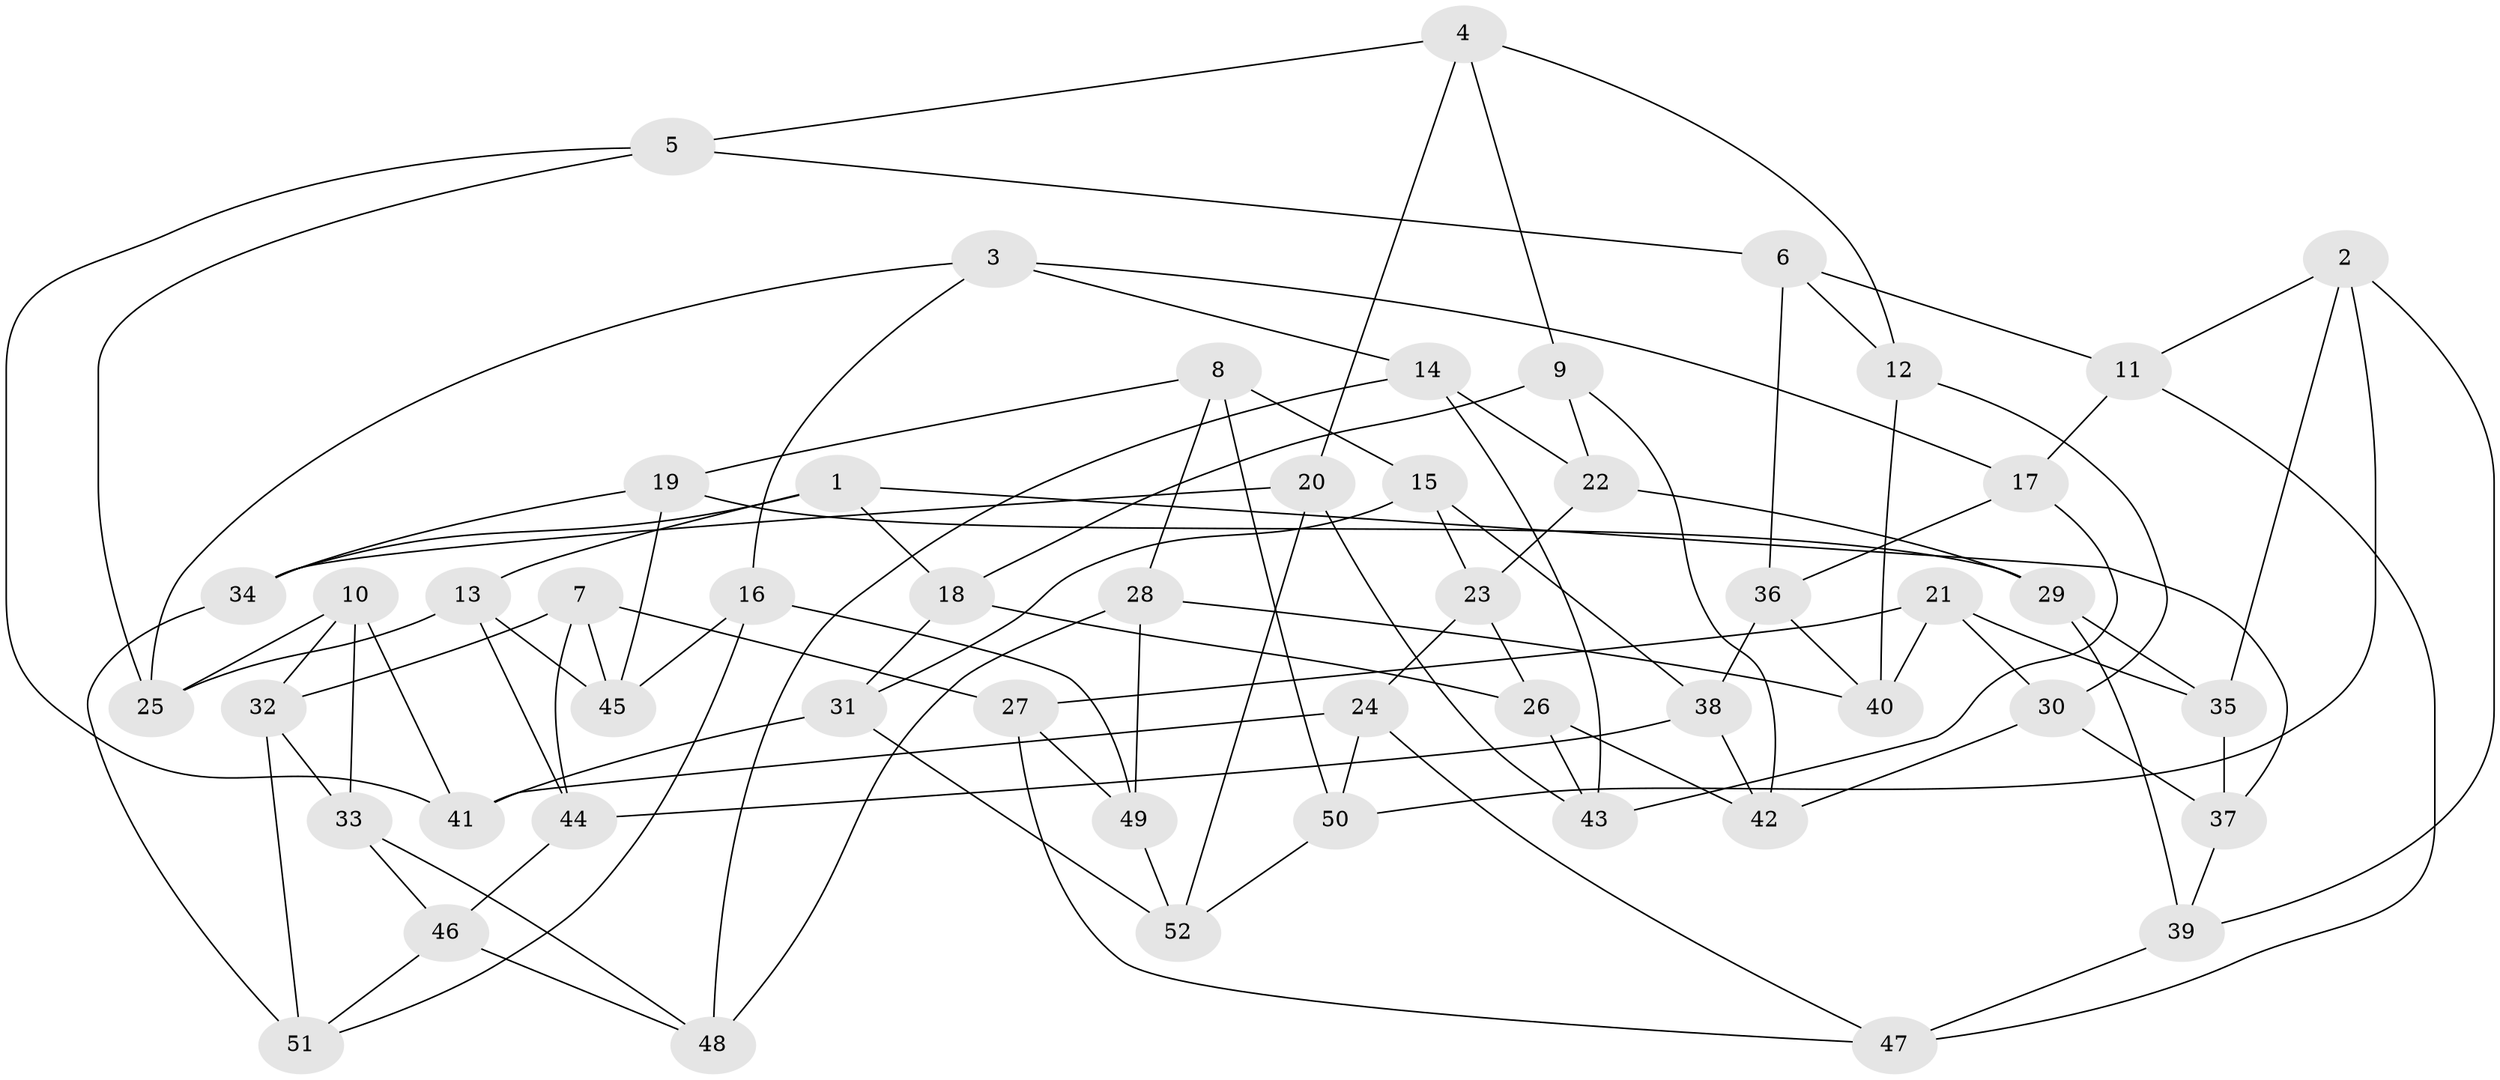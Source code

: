 // coarse degree distribution, {6: 0.4375, 5: 0.1875, 4: 0.375}
// Generated by graph-tools (version 1.1) at 2025/52/02/27/25 19:52:34]
// undirected, 52 vertices, 104 edges
graph export_dot {
graph [start="1"]
  node [color=gray90,style=filled];
  1;
  2;
  3;
  4;
  5;
  6;
  7;
  8;
  9;
  10;
  11;
  12;
  13;
  14;
  15;
  16;
  17;
  18;
  19;
  20;
  21;
  22;
  23;
  24;
  25;
  26;
  27;
  28;
  29;
  30;
  31;
  32;
  33;
  34;
  35;
  36;
  37;
  38;
  39;
  40;
  41;
  42;
  43;
  44;
  45;
  46;
  47;
  48;
  49;
  50;
  51;
  52;
  1 -- 18;
  1 -- 37;
  1 -- 34;
  1 -- 13;
  2 -- 50;
  2 -- 11;
  2 -- 35;
  2 -- 39;
  3 -- 25;
  3 -- 17;
  3 -- 16;
  3 -- 14;
  4 -- 20;
  4 -- 5;
  4 -- 9;
  4 -- 12;
  5 -- 25;
  5 -- 41;
  5 -- 6;
  6 -- 12;
  6 -- 36;
  6 -- 11;
  7 -- 45;
  7 -- 27;
  7 -- 32;
  7 -- 44;
  8 -- 28;
  8 -- 19;
  8 -- 15;
  8 -- 50;
  9 -- 22;
  9 -- 18;
  9 -- 42;
  10 -- 33;
  10 -- 32;
  10 -- 41;
  10 -- 25;
  11 -- 17;
  11 -- 47;
  12 -- 40;
  12 -- 30;
  13 -- 45;
  13 -- 25;
  13 -- 44;
  14 -- 43;
  14 -- 22;
  14 -- 48;
  15 -- 38;
  15 -- 31;
  15 -- 23;
  16 -- 51;
  16 -- 45;
  16 -- 49;
  17 -- 36;
  17 -- 43;
  18 -- 26;
  18 -- 31;
  19 -- 29;
  19 -- 45;
  19 -- 34;
  20 -- 34;
  20 -- 43;
  20 -- 52;
  21 -- 30;
  21 -- 35;
  21 -- 27;
  21 -- 40;
  22 -- 29;
  22 -- 23;
  23 -- 26;
  23 -- 24;
  24 -- 50;
  24 -- 41;
  24 -- 47;
  26 -- 42;
  26 -- 43;
  27 -- 49;
  27 -- 47;
  28 -- 48;
  28 -- 49;
  28 -- 40;
  29 -- 35;
  29 -- 39;
  30 -- 37;
  30 -- 42;
  31 -- 52;
  31 -- 41;
  32 -- 51;
  32 -- 33;
  33 -- 46;
  33 -- 48;
  34 -- 51;
  35 -- 37;
  36 -- 40;
  36 -- 38;
  37 -- 39;
  38 -- 42;
  38 -- 44;
  39 -- 47;
  44 -- 46;
  46 -- 48;
  46 -- 51;
  49 -- 52;
  50 -- 52;
}
